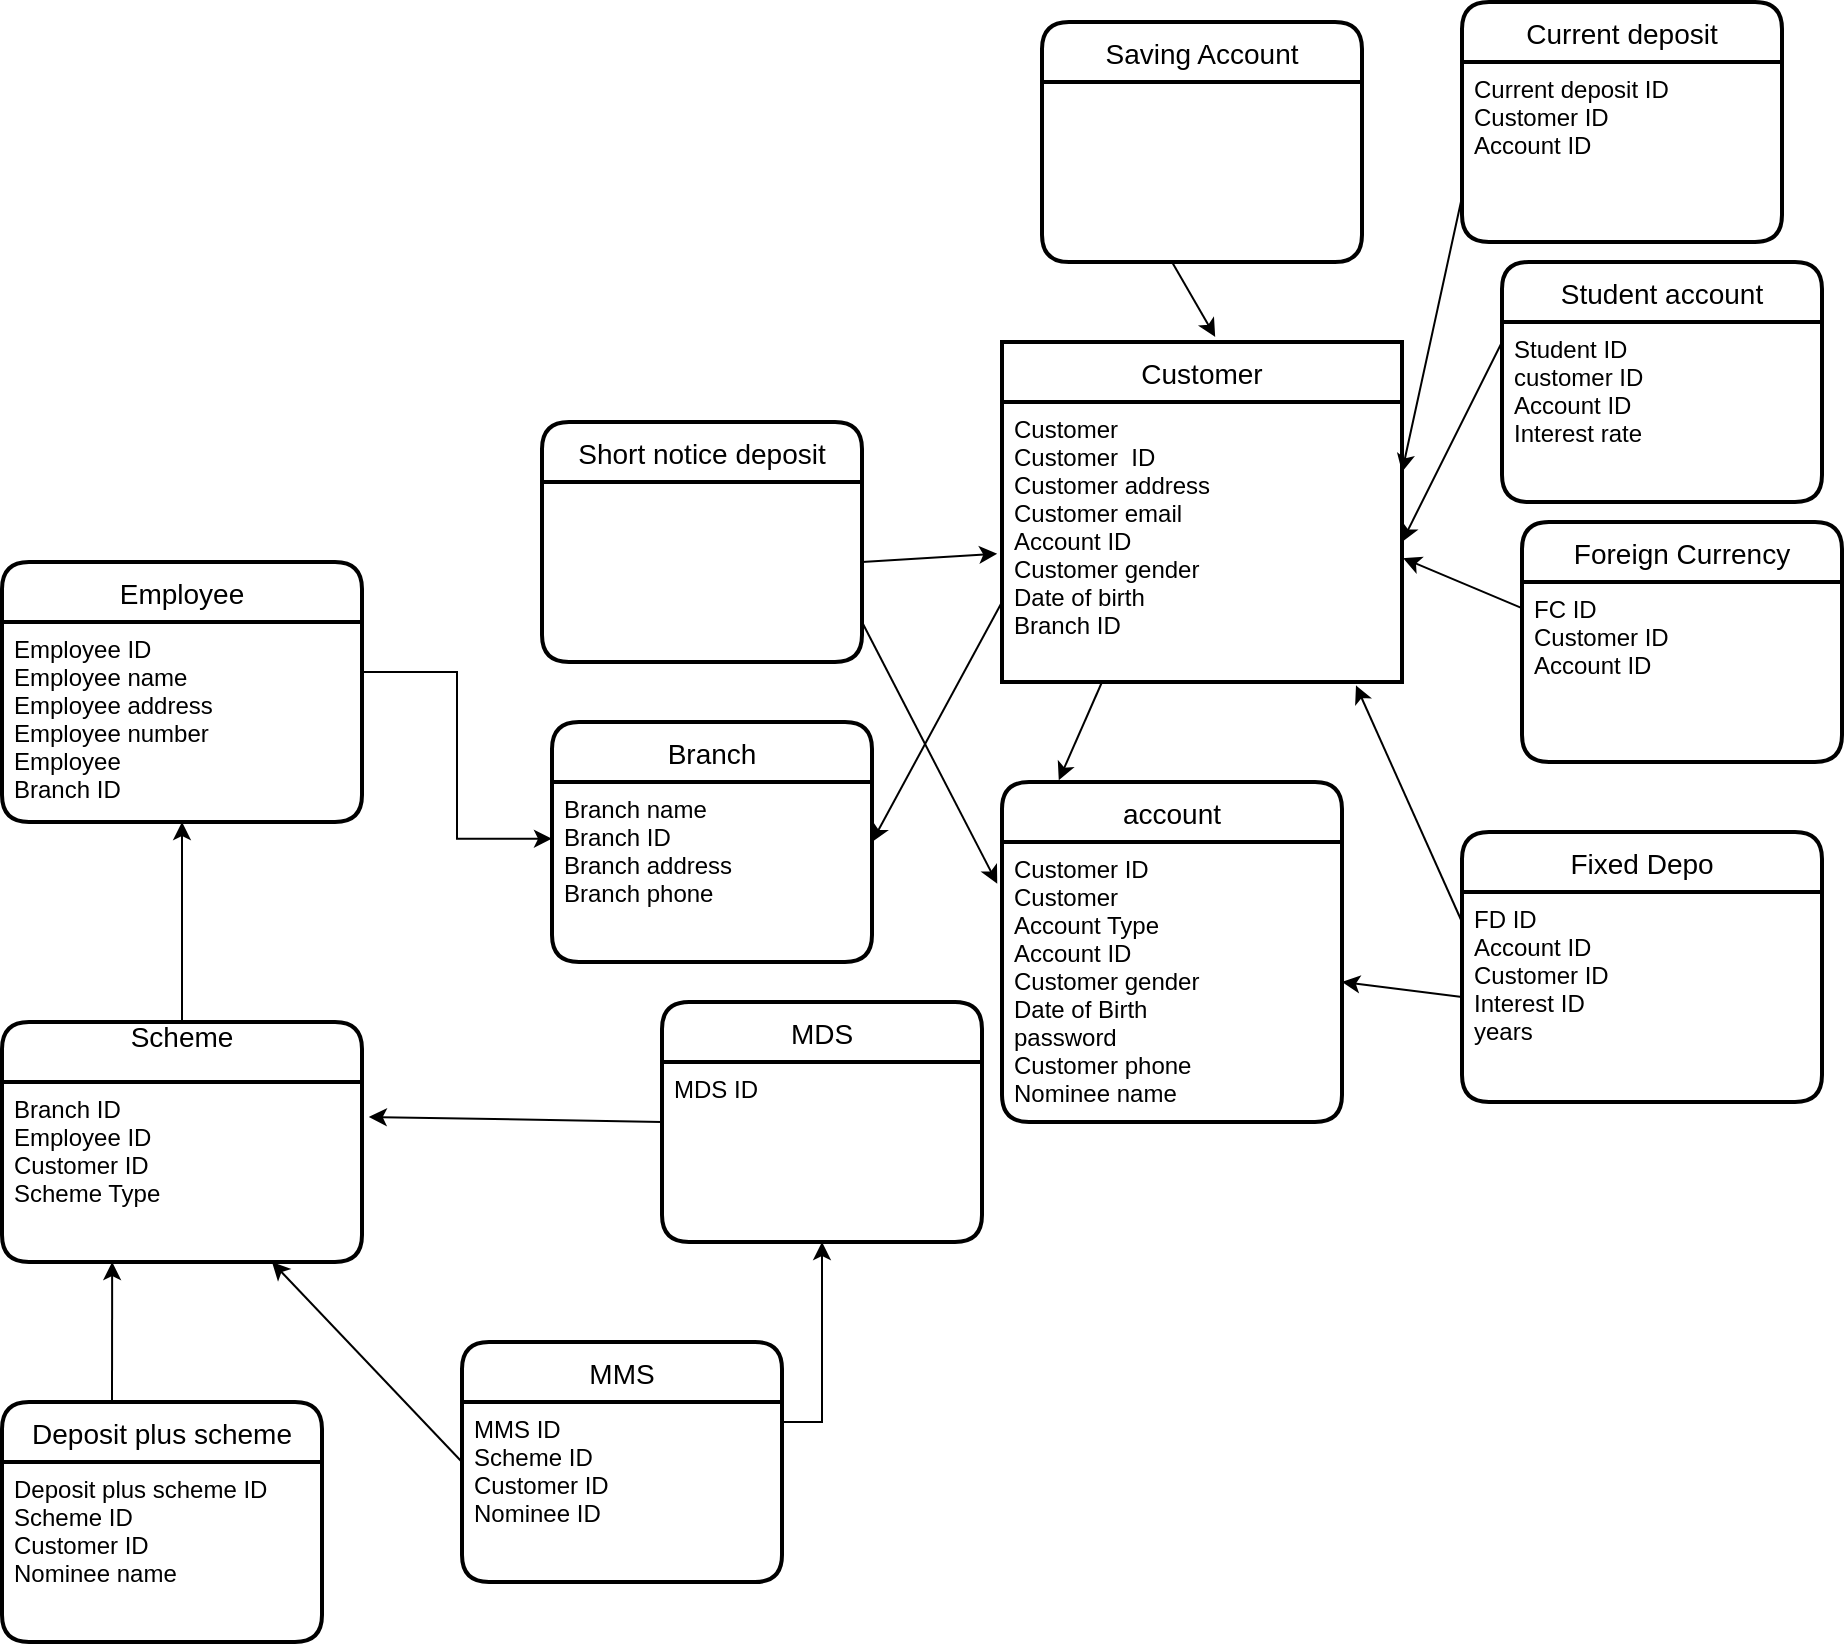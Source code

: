 <mxfile version="20.1.1" type="github">
  <diagram id="xYu9bZw6X5f-FNDAe_DN" name="Page-1">
    <mxGraphModel dx="1673" dy="1996" grid="1" gridSize="10" guides="1" tooltips="1" connect="1" arrows="1" fold="1" page="1" pageScale="1" pageWidth="850" pageHeight="1100" math="0" shadow="0">
      <root>
        <mxCell id="0" />
        <mxCell id="1" parent="0" />
        <mxCell id="Iyr3FcFBfqyZehb2SKoS-1" value="Employee" style="swimlane;childLayout=stackLayout;horizontal=1;startSize=30;horizontalStack=0;rounded=1;fontSize=14;fontStyle=0;strokeWidth=2;resizeParent=0;resizeLast=1;shadow=0;dashed=0;align=center;" vertex="1" parent="1">
          <mxGeometry x="70" y="180" width="180" height="130" as="geometry" />
        </mxCell>
        <mxCell id="Iyr3FcFBfqyZehb2SKoS-2" value="Employee ID&#xa;Employee name&#xa;Employee address&#xa;Employee number&#xa;Employee  &#xa;Branch ID " style="align=left;strokeColor=none;fillColor=none;spacingLeft=4;fontSize=12;verticalAlign=top;resizable=0;rotatable=0;part=1;fontStyle=0" vertex="1" parent="Iyr3FcFBfqyZehb2SKoS-1">
          <mxGeometry y="30" width="180" height="100" as="geometry" />
        </mxCell>
        <mxCell id="Iyr3FcFBfqyZehb2SKoS-3" value="Branch" style="swimlane;childLayout=stackLayout;horizontal=1;startSize=30;horizontalStack=0;rounded=1;fontSize=14;fontStyle=0;strokeWidth=2;resizeParent=0;resizeLast=1;shadow=0;dashed=0;align=center;" vertex="1" parent="1">
          <mxGeometry x="345" y="260" width="160" height="120" as="geometry" />
        </mxCell>
        <mxCell id="Iyr3FcFBfqyZehb2SKoS-4" value="Branch name&#xa;Branch ID&#xa;Branch address&#xa;Branch phone" style="align=left;strokeColor=none;fillColor=none;spacingLeft=4;fontSize=12;verticalAlign=top;resizable=0;rotatable=0;part=1;" vertex="1" parent="Iyr3FcFBfqyZehb2SKoS-3">
          <mxGeometry y="30" width="160" height="90" as="geometry" />
        </mxCell>
        <mxCell id="Iyr3FcFBfqyZehb2SKoS-7" value="Customer" style="swimlane;childLayout=stackLayout;horizontal=1;startSize=30;horizontalStack=0;rounded=1;fontSize=14;fontStyle=0;strokeWidth=2;resizeParent=0;resizeLast=1;shadow=0;dashed=0;align=center;arcSize=0;" vertex="1" parent="1">
          <mxGeometry x="570" y="70" width="200" height="170" as="geometry" />
        </mxCell>
        <mxCell id="Iyr3FcFBfqyZehb2SKoS-8" value="Customer&#xa;Customer  ID&#xa;Customer address&#xa;Customer email&#xa;Account ID&#xa;Customer gender&#xa;Date of birth&#xa;Branch ID&#xa;" style="align=left;strokeColor=none;fillColor=none;spacingLeft=4;fontSize=12;verticalAlign=top;resizable=0;rotatable=0;part=1;fontStyle=0" vertex="1" parent="Iyr3FcFBfqyZehb2SKoS-7">
          <mxGeometry y="30" width="200" height="140" as="geometry" />
        </mxCell>
        <mxCell id="Iyr3FcFBfqyZehb2SKoS-11" value="" style="endArrow=classic;html=1;rounded=0;entryX=1;entryY=0.333;entryDx=0;entryDy=0;entryPerimeter=0;" edge="1" parent="1" target="Iyr3FcFBfqyZehb2SKoS-4">
          <mxGeometry width="50" height="50" relative="1" as="geometry">
            <mxPoint x="570" y="200" as="sourcePoint" />
            <mxPoint x="520" y="330" as="targetPoint" />
          </mxGeometry>
        </mxCell>
        <mxCell id="Iyr3FcFBfqyZehb2SKoS-14" style="edgeStyle=orthogonalEdgeStyle;rounded=0;orthogonalLoop=1;jettySize=auto;html=1;exitX=1;exitY=0.25;exitDx=0;exitDy=0;entryX=0;entryY=0.315;entryDx=0;entryDy=0;entryPerimeter=0;" edge="1" parent="1" source="Iyr3FcFBfqyZehb2SKoS-2" target="Iyr3FcFBfqyZehb2SKoS-4">
          <mxGeometry relative="1" as="geometry" />
        </mxCell>
        <mxCell id="Iyr3FcFBfqyZehb2SKoS-15" value="account" style="swimlane;childLayout=stackLayout;horizontal=1;startSize=30;horizontalStack=0;rounded=1;fontSize=14;fontStyle=0;strokeWidth=2;resizeParent=0;resizeLast=1;shadow=0;dashed=0;align=center;" vertex="1" parent="1">
          <mxGeometry x="570" y="290" width="170" height="170" as="geometry" />
        </mxCell>
        <mxCell id="Iyr3FcFBfqyZehb2SKoS-16" value="Customer ID&#xa;Customer &#xa;Account Type&#xa;Account ID&#xa;Customer gender&#xa;Date of Birth&#xa;password&#xa;Customer phone&#xa;Nominee name" style="align=left;strokeColor=none;fillColor=none;spacingLeft=4;fontSize=12;verticalAlign=top;resizable=0;rotatable=0;part=1;" vertex="1" parent="Iyr3FcFBfqyZehb2SKoS-15">
          <mxGeometry y="30" width="170" height="140" as="geometry" />
        </mxCell>
        <mxCell id="Iyr3FcFBfqyZehb2SKoS-22" value="Scheme&#xa;" style="swimlane;childLayout=stackLayout;horizontal=1;startSize=30;horizontalStack=0;rounded=1;fontSize=14;fontStyle=0;strokeWidth=2;resizeParent=0;resizeLast=1;shadow=0;dashed=0;align=center;" vertex="1" parent="1">
          <mxGeometry x="70" y="410" width="180" height="120" as="geometry" />
        </mxCell>
        <mxCell id="Iyr3FcFBfqyZehb2SKoS-23" value="Branch ID&#xa;Employee ID &#xa;Customer ID&#xa;Scheme Type" style="align=left;strokeColor=none;fillColor=none;spacingLeft=4;fontSize=12;verticalAlign=top;resizable=0;rotatable=0;part=1;" vertex="1" parent="Iyr3FcFBfqyZehb2SKoS-22">
          <mxGeometry y="30" width="180" height="90" as="geometry" />
        </mxCell>
        <mxCell id="Iyr3FcFBfqyZehb2SKoS-26" value="" style="endArrow=classic;html=1;rounded=0;entryX=0.5;entryY=1;entryDx=0;entryDy=0;" edge="1" parent="1" target="Iyr3FcFBfqyZehb2SKoS-2">
          <mxGeometry width="50" height="50" relative="1" as="geometry">
            <mxPoint x="160" y="410" as="sourcePoint" />
            <mxPoint x="210" y="360" as="targetPoint" />
          </mxGeometry>
        </mxCell>
        <mxCell id="Iyr3FcFBfqyZehb2SKoS-27" value="Deposit plus scheme" style="swimlane;childLayout=stackLayout;horizontal=1;startSize=30;horizontalStack=0;rounded=1;fontSize=14;fontStyle=0;strokeWidth=2;resizeParent=0;resizeLast=1;shadow=0;dashed=0;align=center;" vertex="1" parent="1">
          <mxGeometry x="70" y="600" width="160" height="120" as="geometry" />
        </mxCell>
        <mxCell id="Iyr3FcFBfqyZehb2SKoS-28" value="Deposit plus scheme ID&#xa;Scheme ID&#xa;Customer ID&#xa;Nominee name&#xa;" style="align=left;strokeColor=none;fillColor=none;spacingLeft=4;fontSize=12;verticalAlign=top;resizable=0;rotatable=0;part=1;" vertex="1" parent="Iyr3FcFBfqyZehb2SKoS-27">
          <mxGeometry y="30" width="160" height="90" as="geometry" />
        </mxCell>
        <mxCell id="Iyr3FcFBfqyZehb2SKoS-29" value="" style="endArrow=classic;html=1;rounded=0;entryX=0.306;entryY=1;entryDx=0;entryDy=0;entryPerimeter=0;" edge="1" parent="1" target="Iyr3FcFBfqyZehb2SKoS-23">
          <mxGeometry width="50" height="50" relative="1" as="geometry">
            <mxPoint x="125" y="600" as="sourcePoint" />
            <mxPoint x="175" y="550" as="targetPoint" />
          </mxGeometry>
        </mxCell>
        <mxCell id="Iyr3FcFBfqyZehb2SKoS-30" value="MMS" style="swimlane;childLayout=stackLayout;horizontal=1;startSize=30;horizontalStack=0;rounded=1;fontSize=14;fontStyle=0;strokeWidth=2;resizeParent=0;resizeLast=1;shadow=0;dashed=0;align=center;" vertex="1" parent="1">
          <mxGeometry x="300" y="570" width="160" height="120" as="geometry" />
        </mxCell>
        <mxCell id="Iyr3FcFBfqyZehb2SKoS-35" value="" style="endArrow=classic;html=1;rounded=0;entryX=0.75;entryY=1;entryDx=0;entryDy=0;" edge="1" parent="Iyr3FcFBfqyZehb2SKoS-30" target="Iyr3FcFBfqyZehb2SKoS-23">
          <mxGeometry width="50" height="50" relative="1" as="geometry">
            <mxPoint y="60" as="sourcePoint" />
            <mxPoint x="50" y="10" as="targetPoint" />
          </mxGeometry>
        </mxCell>
        <mxCell id="Iyr3FcFBfqyZehb2SKoS-31" value="MMS ID&#xa;Scheme ID&#xa;Customer ID&#xa;Nominee ID" style="align=left;strokeColor=none;fillColor=none;spacingLeft=4;fontSize=12;verticalAlign=top;resizable=0;rotatable=0;part=1;" vertex="1" parent="Iyr3FcFBfqyZehb2SKoS-30">
          <mxGeometry y="30" width="160" height="90" as="geometry" />
        </mxCell>
        <mxCell id="Iyr3FcFBfqyZehb2SKoS-32" value="MDS" style="swimlane;childLayout=stackLayout;horizontal=1;startSize=30;horizontalStack=0;rounded=1;fontSize=14;fontStyle=0;strokeWidth=2;resizeParent=0;resizeLast=1;shadow=0;dashed=0;align=center;" vertex="1" parent="1">
          <mxGeometry x="400" y="400" width="160" height="120" as="geometry" />
        </mxCell>
        <mxCell id="Iyr3FcFBfqyZehb2SKoS-33" value="MDS ID" style="align=left;strokeColor=none;fillColor=none;spacingLeft=4;fontSize=12;verticalAlign=top;resizable=0;rotatable=0;part=1;" vertex="1" parent="Iyr3FcFBfqyZehb2SKoS-32">
          <mxGeometry y="30" width="160" height="90" as="geometry" />
        </mxCell>
        <mxCell id="Iyr3FcFBfqyZehb2SKoS-34" value="" style="edgeStyle=orthogonalEdgeStyle;rounded=0;orthogonalLoop=1;jettySize=auto;html=1;exitX=1;exitY=0.111;exitDx=0;exitDy=0;exitPerimeter=0;" edge="1" parent="1" source="Iyr3FcFBfqyZehb2SKoS-31" target="Iyr3FcFBfqyZehb2SKoS-33">
          <mxGeometry relative="1" as="geometry" />
        </mxCell>
        <mxCell id="Iyr3FcFBfqyZehb2SKoS-36" value="" style="endArrow=classic;html=1;rounded=0;entryX=1.019;entryY=0.194;entryDx=0;entryDy=0;entryPerimeter=0;" edge="1" parent="1" target="Iyr3FcFBfqyZehb2SKoS-23">
          <mxGeometry width="50" height="50" relative="1" as="geometry">
            <mxPoint x="400" y="460" as="sourcePoint" />
            <mxPoint x="670" y="430" as="targetPoint" />
          </mxGeometry>
        </mxCell>
        <mxCell id="Iyr3FcFBfqyZehb2SKoS-37" value="" style="endArrow=classic;html=1;rounded=0;entryX=0.167;entryY=-0.005;entryDx=0;entryDy=0;entryPerimeter=0;exitX=0.25;exitY=1;exitDx=0;exitDy=0;" edge="1" parent="1" source="Iyr3FcFBfqyZehb2SKoS-8" target="Iyr3FcFBfqyZehb2SKoS-15">
          <mxGeometry width="50" height="50" relative="1" as="geometry">
            <mxPoint x="620" y="340" as="sourcePoint" />
            <mxPoint x="670" y="290" as="targetPoint" />
          </mxGeometry>
        </mxCell>
        <mxCell id="Iyr3FcFBfqyZehb2SKoS-43" value="Foreign Currency" style="swimlane;childLayout=stackLayout;horizontal=1;startSize=30;horizontalStack=0;rounded=1;fontSize=14;fontStyle=0;strokeWidth=2;resizeParent=0;resizeLast=1;shadow=0;dashed=0;align=center;" vertex="1" parent="1">
          <mxGeometry x="830" y="160" width="160" height="120" as="geometry" />
        </mxCell>
        <mxCell id="Iyr3FcFBfqyZehb2SKoS-44" value="FC ID&#xa;Customer ID&#xa;Account ID" style="align=left;strokeColor=none;fillColor=none;spacingLeft=4;fontSize=12;verticalAlign=top;resizable=0;rotatable=0;part=1;" vertex="1" parent="Iyr3FcFBfqyZehb2SKoS-43">
          <mxGeometry y="30" width="160" height="90" as="geometry" />
        </mxCell>
        <mxCell id="Iyr3FcFBfqyZehb2SKoS-51" value="" style="endArrow=classic;html=1;rounded=0;exitX=0;exitY=0.111;exitDx=0;exitDy=0;exitPerimeter=0;entryX=1;entryY=0.5;entryDx=0;entryDy=0;" edge="1" parent="1" source="Iyr3FcFBfqyZehb2SKoS-62" target="Iyr3FcFBfqyZehb2SKoS-8">
          <mxGeometry width="50" height="50" relative="1" as="geometry">
            <mxPoint x="840" y="210.03" as="sourcePoint" />
            <mxPoint x="790" y="220" as="targetPoint" />
            <Array as="points" />
          </mxGeometry>
        </mxCell>
        <mxCell id="Iyr3FcFBfqyZehb2SKoS-52" value="" style="endArrow=classic;html=1;rounded=0;entryX=1;entryY=0.25;entryDx=0;entryDy=0;exitX=0;exitY=0.75;exitDx=0;exitDy=0;" edge="1" parent="1" source="Iyr3FcFBfqyZehb2SKoS-65" target="Iyr3FcFBfqyZehb2SKoS-8">
          <mxGeometry width="50" height="50" relative="1" as="geometry">
            <mxPoint x="840" y="67.5" as="sourcePoint" />
            <mxPoint x="790" y="30" as="targetPoint" />
          </mxGeometry>
        </mxCell>
        <mxCell id="Iyr3FcFBfqyZehb2SKoS-59" value="Saving Account" style="swimlane;childLayout=stackLayout;horizontal=1;startSize=30;horizontalStack=0;rounded=1;fontSize=14;fontStyle=0;strokeWidth=2;resizeParent=0;resizeLast=1;shadow=0;dashed=0;align=center;" vertex="1" parent="1">
          <mxGeometry x="590" y="-90" width="160" height="120" as="geometry" />
        </mxCell>
        <mxCell id="Iyr3FcFBfqyZehb2SKoS-67" value="" style="endArrow=classic;html=1;rounded=0;entryX=0.533;entryY=-0.015;entryDx=0;entryDy=0;entryPerimeter=0;" edge="1" parent="Iyr3FcFBfqyZehb2SKoS-59" target="Iyr3FcFBfqyZehb2SKoS-7">
          <mxGeometry width="50" height="50" relative="1" as="geometry">
            <mxPoint x="65" y="120" as="sourcePoint" />
            <mxPoint x="115" y="70" as="targetPoint" />
          </mxGeometry>
        </mxCell>
        <mxCell id="Iyr3FcFBfqyZehb2SKoS-61" value="Student account" style="swimlane;childLayout=stackLayout;horizontal=1;startSize=30;horizontalStack=0;rounded=1;fontSize=14;fontStyle=0;strokeWidth=2;resizeParent=0;resizeLast=1;shadow=0;dashed=0;align=center;" vertex="1" parent="1">
          <mxGeometry x="820" y="30" width="160" height="120" as="geometry" />
        </mxCell>
        <mxCell id="Iyr3FcFBfqyZehb2SKoS-62" value="Student ID&#xa;customer ID&#xa;Account ID&#xa;Interest rate" style="align=left;strokeColor=none;fillColor=none;spacingLeft=4;fontSize=12;verticalAlign=top;resizable=0;rotatable=0;part=1;" vertex="1" parent="Iyr3FcFBfqyZehb2SKoS-61">
          <mxGeometry y="30" width="160" height="90" as="geometry" />
        </mxCell>
        <mxCell id="Iyr3FcFBfqyZehb2SKoS-64" value="Current deposit" style="swimlane;childLayout=stackLayout;horizontal=1;startSize=30;horizontalStack=0;rounded=1;fontSize=14;fontStyle=0;strokeWidth=2;resizeParent=0;resizeLast=1;shadow=0;dashed=0;align=center;" vertex="1" parent="1">
          <mxGeometry x="800" y="-100" width="160" height="120" as="geometry" />
        </mxCell>
        <mxCell id="Iyr3FcFBfqyZehb2SKoS-65" value="Current deposit ID&#xa;Customer ID&#xa;Account ID" style="align=left;strokeColor=none;fillColor=none;spacingLeft=4;fontSize=12;verticalAlign=top;resizable=0;rotatable=0;part=1;" vertex="1" parent="Iyr3FcFBfqyZehb2SKoS-64">
          <mxGeometry y="30" width="160" height="90" as="geometry" />
        </mxCell>
        <mxCell id="Iyr3FcFBfqyZehb2SKoS-68" value="Short notice deposit" style="swimlane;childLayout=stackLayout;horizontal=1;startSize=30;horizontalStack=0;rounded=1;fontSize=14;fontStyle=0;strokeWidth=2;resizeParent=0;resizeLast=1;shadow=0;dashed=0;align=center;" vertex="1" parent="1">
          <mxGeometry x="340" y="110" width="160" height="120" as="geometry" />
        </mxCell>
        <mxCell id="Iyr3FcFBfqyZehb2SKoS-70" value="" style="endArrow=classic;html=1;rounded=0;entryX=-0.014;entryY=0.149;entryDx=0;entryDy=0;entryPerimeter=0;" edge="1" parent="1" target="Iyr3FcFBfqyZehb2SKoS-16">
          <mxGeometry width="50" height="50" relative="1" as="geometry">
            <mxPoint x="500" y="210" as="sourcePoint" />
            <mxPoint x="670" y="240" as="targetPoint" />
          </mxGeometry>
        </mxCell>
        <mxCell id="Iyr3FcFBfqyZehb2SKoS-71" value="" style="endArrow=classic;html=1;rounded=0;entryX=-0.012;entryY=0.542;entryDx=0;entryDy=0;entryPerimeter=0;" edge="1" parent="1" target="Iyr3FcFBfqyZehb2SKoS-8">
          <mxGeometry width="50" height="50" relative="1" as="geometry">
            <mxPoint x="500" y="180" as="sourcePoint" />
            <mxPoint x="550" y="130" as="targetPoint" />
          </mxGeometry>
        </mxCell>
        <mxCell id="Iyr3FcFBfqyZehb2SKoS-72" value="" style="endArrow=classic;html=1;rounded=0;exitX=-0.004;exitY=0.142;exitDx=0;exitDy=0;exitPerimeter=0;entryX=1.003;entryY=0.558;entryDx=0;entryDy=0;entryPerimeter=0;" edge="1" parent="1" source="Iyr3FcFBfqyZehb2SKoS-44" target="Iyr3FcFBfqyZehb2SKoS-8">
          <mxGeometry width="50" height="50" relative="1" as="geometry">
            <mxPoint x="620" y="290" as="sourcePoint" />
            <mxPoint x="670" y="240" as="targetPoint" />
          </mxGeometry>
        </mxCell>
        <mxCell id="Iyr3FcFBfqyZehb2SKoS-73" value="Fixed Depo" style="swimlane;childLayout=stackLayout;horizontal=1;startSize=30;horizontalStack=0;rounded=1;fontSize=14;fontStyle=0;strokeWidth=2;resizeParent=0;resizeLast=1;shadow=0;dashed=0;align=center;" vertex="1" parent="1">
          <mxGeometry x="800" y="315" width="180" height="135" as="geometry" />
        </mxCell>
        <mxCell id="Iyr3FcFBfqyZehb2SKoS-74" value="FD ID&#xa;Account ID&#xa;Customer ID&#xa;Interest ID&#xa;years" style="align=left;strokeColor=none;fillColor=none;spacingLeft=4;fontSize=12;verticalAlign=top;resizable=0;rotatable=0;part=1;" vertex="1" parent="Iyr3FcFBfqyZehb2SKoS-73">
          <mxGeometry y="30" width="180" height="105" as="geometry" />
        </mxCell>
        <mxCell id="Iyr3FcFBfqyZehb2SKoS-75" value="" style="endArrow=classic;html=1;rounded=0;exitX=0;exitY=0.5;exitDx=0;exitDy=0;entryX=1;entryY=0.5;entryDx=0;entryDy=0;" edge="1" parent="1" source="Iyr3FcFBfqyZehb2SKoS-74" target="Iyr3FcFBfqyZehb2SKoS-16">
          <mxGeometry width="50" height="50" relative="1" as="geometry">
            <mxPoint x="620" y="290" as="sourcePoint" />
            <mxPoint x="670" y="240" as="targetPoint" />
          </mxGeometry>
        </mxCell>
        <mxCell id="Iyr3FcFBfqyZehb2SKoS-76" value="" style="endArrow=classic;html=1;rounded=0;entryX=0.885;entryY=1.012;entryDx=0;entryDy=0;entryPerimeter=0;exitX=0;exitY=0.143;exitDx=0;exitDy=0;exitPerimeter=0;" edge="1" parent="1" source="Iyr3FcFBfqyZehb2SKoS-74" target="Iyr3FcFBfqyZehb2SKoS-8">
          <mxGeometry width="50" height="50" relative="1" as="geometry">
            <mxPoint x="620" y="290" as="sourcePoint" />
            <mxPoint x="670" y="240" as="targetPoint" />
          </mxGeometry>
        </mxCell>
      </root>
    </mxGraphModel>
  </diagram>
</mxfile>
